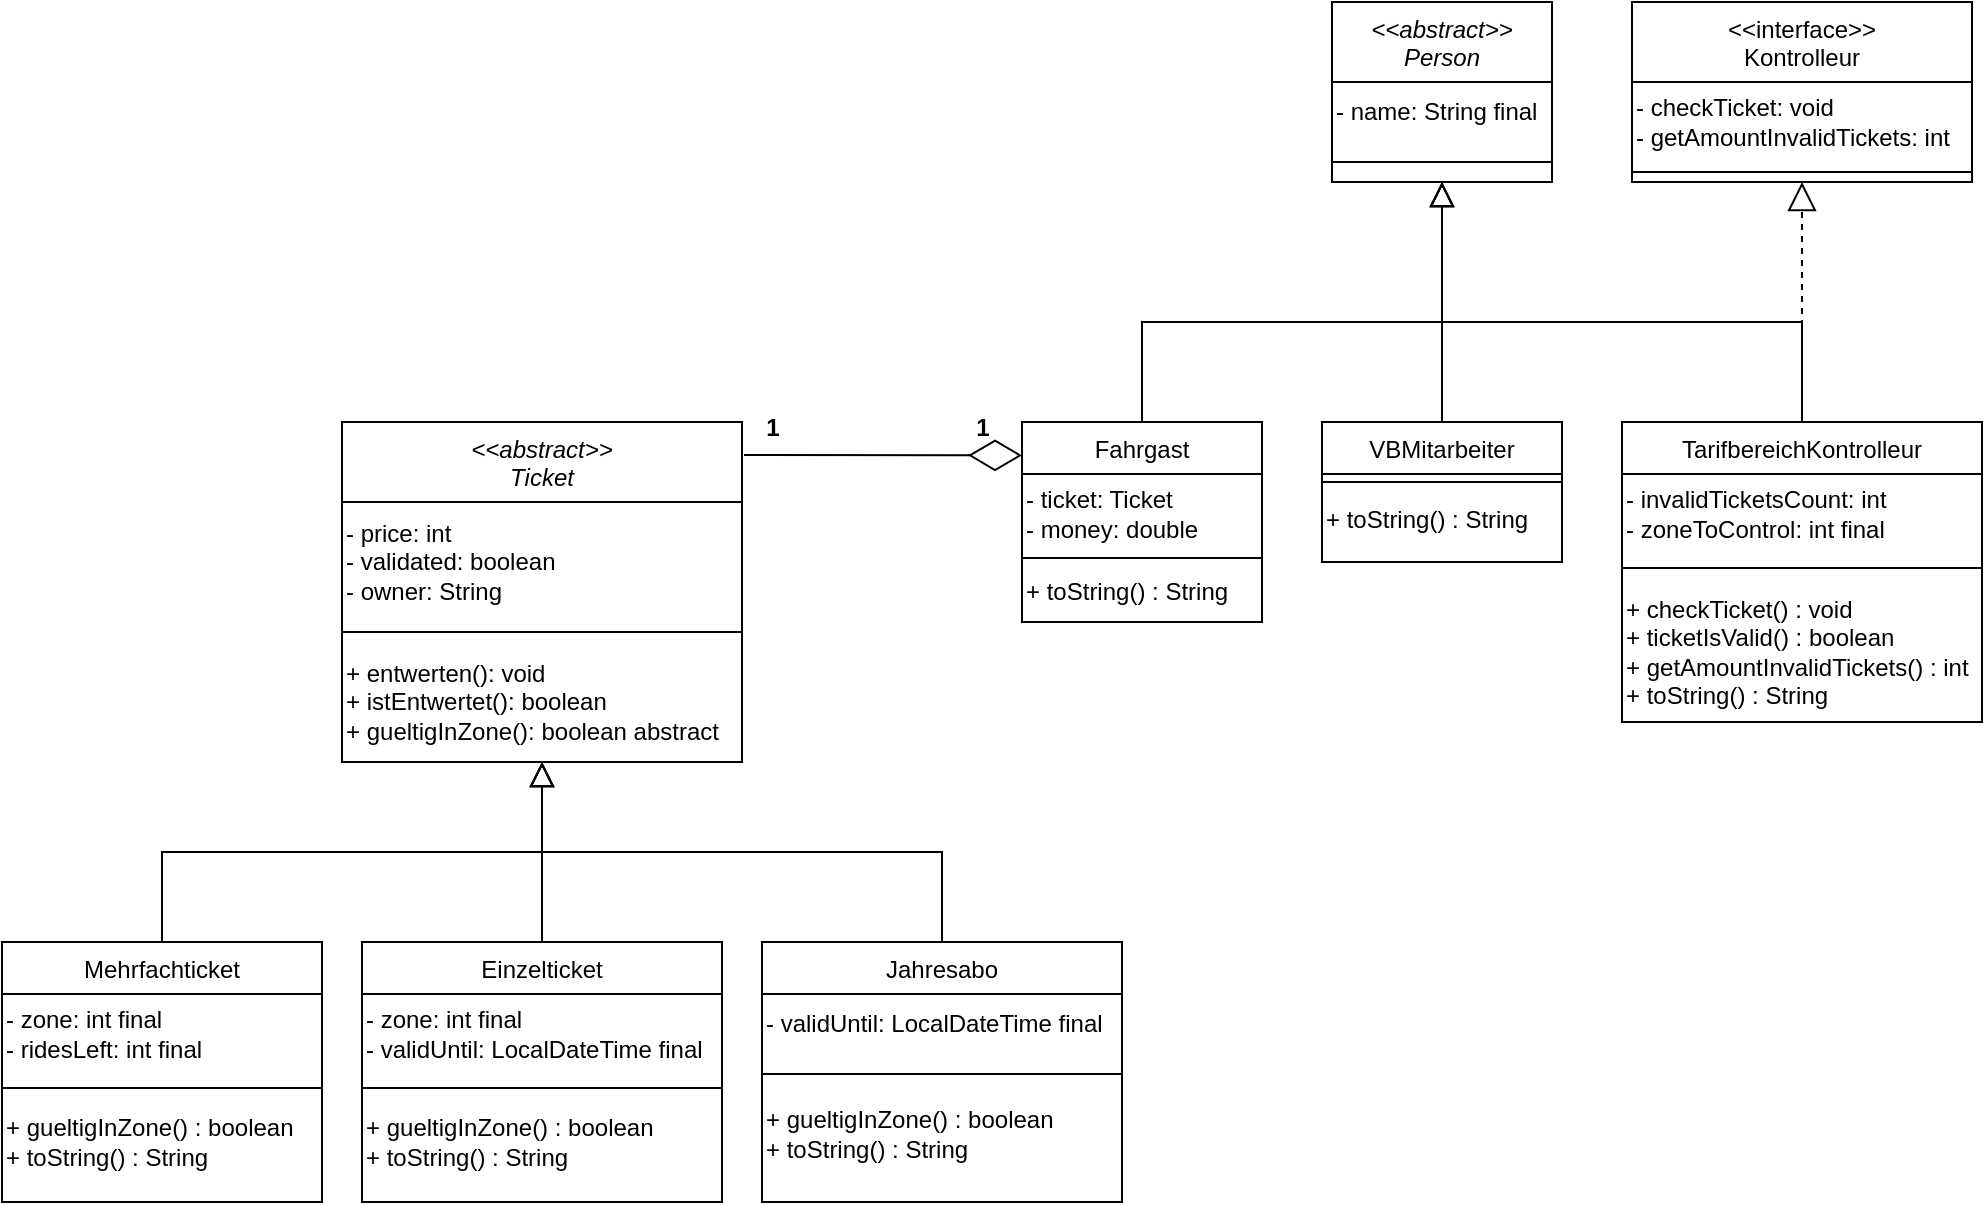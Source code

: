 <mxfile version="26.2.12">
  <diagram id="C5RBs43oDa-KdzZeNtuy" name="Page-1">
    <mxGraphModel dx="2867" dy="1233" grid="1" gridSize="10" guides="1" tooltips="1" connect="1" arrows="1" fold="1" page="1" pageScale="1" pageWidth="827" pageHeight="1169" math="0" shadow="0">
      <root>
        <mxCell id="WIyWlLk6GJQsqaUBKTNV-0" />
        <mxCell id="WIyWlLk6GJQsqaUBKTNV-1" parent="WIyWlLk6GJQsqaUBKTNV-0" />
        <mxCell id="zkfFHV4jXpPFQw0GAbJ--0" value="&lt;&lt;abstract&gt;&gt;&#xa;Person" style="swimlane;fontStyle=2;align=center;verticalAlign=top;childLayout=stackLayout;horizontal=1;startSize=40;horizontalStack=0;resizeParent=1;resizeLast=0;collapsible=1;marginBottom=0;rounded=0;shadow=0;strokeWidth=1;" parent="WIyWlLk6GJQsqaUBKTNV-1" vertex="1">
          <mxGeometry x="485" y="110" width="110" height="90" as="geometry">
            <mxRectangle x="230" y="140" width="160" height="26" as="alternateBounds" />
          </mxGeometry>
        </mxCell>
        <mxCell id="a3G1pYW6j4mNLAMvzwjP-23" value="- name: String final" style="text;html=1;align=left;verticalAlign=middle;resizable=0;points=[];autosize=1;strokeColor=none;fillColor=none;" vertex="1" parent="zkfFHV4jXpPFQw0GAbJ--0">
          <mxGeometry y="40" width="110" height="30" as="geometry" />
        </mxCell>
        <mxCell id="zkfFHV4jXpPFQw0GAbJ--4" value="" style="line;html=1;strokeWidth=1;align=left;verticalAlign=middle;spacingTop=-1;spacingLeft=3;spacingRight=3;rotatable=0;labelPosition=right;points=[];portConstraint=eastwest;" parent="zkfFHV4jXpPFQw0GAbJ--0" vertex="1">
          <mxGeometry y="70" width="110" height="20" as="geometry" />
        </mxCell>
        <mxCell id="zkfFHV4jXpPFQw0GAbJ--6" value="Fahrgast" style="swimlane;fontStyle=0;align=center;verticalAlign=top;childLayout=stackLayout;horizontal=1;startSize=26;horizontalStack=0;resizeParent=1;resizeLast=0;collapsible=1;marginBottom=0;rounded=0;shadow=0;strokeWidth=1;" parent="WIyWlLk6GJQsqaUBKTNV-1" vertex="1">
          <mxGeometry x="330" y="320" width="120" height="100" as="geometry">
            <mxRectangle x="130" y="380" width="160" height="26" as="alternateBounds" />
          </mxGeometry>
        </mxCell>
        <mxCell id="a3G1pYW6j4mNLAMvzwjP-8" value="- ticket: Ticket&lt;div&gt;- money: double&lt;/div&gt;" style="text;html=1;align=left;verticalAlign=middle;resizable=0;points=[];autosize=1;strokeColor=none;fillColor=none;" vertex="1" parent="zkfFHV4jXpPFQw0GAbJ--6">
          <mxGeometry y="26" width="120" height="40" as="geometry" />
        </mxCell>
        <mxCell id="zkfFHV4jXpPFQw0GAbJ--9" value="" style="line;html=1;strokeWidth=1;align=left;verticalAlign=middle;spacingTop=-1;spacingLeft=3;spacingRight=3;rotatable=0;labelPosition=right;points=[];portConstraint=eastwest;" parent="zkfFHV4jXpPFQw0GAbJ--6" vertex="1">
          <mxGeometry y="66" width="120" height="4" as="geometry" />
        </mxCell>
        <mxCell id="a3G1pYW6j4mNLAMvzwjP-10" value="&lt;div&gt;+ toString() : String&lt;/div&gt;" style="text;html=1;align=left;verticalAlign=middle;resizable=0;points=[];autosize=1;strokeColor=none;fillColor=none;" vertex="1" parent="zkfFHV4jXpPFQw0GAbJ--6">
          <mxGeometry y="70" width="120" height="30" as="geometry" />
        </mxCell>
        <mxCell id="zkfFHV4jXpPFQw0GAbJ--12" value="" style="endArrow=block;endSize=10;endFill=0;shadow=0;strokeWidth=1;rounded=0;curved=0;edgeStyle=elbowEdgeStyle;elbow=vertical;exitX=0.5;exitY=0;exitDx=0;exitDy=0;" parent="WIyWlLk6GJQsqaUBKTNV-1" source="zkfFHV4jXpPFQw0GAbJ--6" target="zkfFHV4jXpPFQw0GAbJ--0" edge="1">
          <mxGeometry width="160" relative="1" as="geometry">
            <mxPoint x="330" y="163" as="sourcePoint" />
            <mxPoint x="330" y="163" as="targetPoint" />
            <Array as="points">
              <mxPoint x="440" y="270" />
            </Array>
          </mxGeometry>
        </mxCell>
        <mxCell id="zkfFHV4jXpPFQw0GAbJ--13" value="VBMitarbeiter" style="swimlane;fontStyle=0;align=center;verticalAlign=top;childLayout=stackLayout;horizontal=1;startSize=26;horizontalStack=0;resizeParent=1;resizeLast=0;collapsible=1;marginBottom=0;rounded=0;shadow=0;strokeWidth=1;" parent="WIyWlLk6GJQsqaUBKTNV-1" vertex="1">
          <mxGeometry x="480" y="320" width="120" height="70" as="geometry">
            <mxRectangle x="340" y="380" width="170" height="26" as="alternateBounds" />
          </mxGeometry>
        </mxCell>
        <mxCell id="zkfFHV4jXpPFQw0GAbJ--15" value="" style="line;html=1;strokeWidth=1;align=left;verticalAlign=middle;spacingTop=-1;spacingLeft=3;spacingRight=3;rotatable=0;labelPosition=right;points=[];portConstraint=eastwest;" parent="zkfFHV4jXpPFQw0GAbJ--13" vertex="1">
          <mxGeometry y="26" width="120" height="8" as="geometry" />
        </mxCell>
        <mxCell id="a3G1pYW6j4mNLAMvzwjP-11" value="&lt;div&gt;+ toString() : String&lt;/div&gt;" style="text;html=1;align=left;verticalAlign=middle;resizable=0;points=[];autosize=1;strokeColor=none;fillColor=none;" vertex="1" parent="zkfFHV4jXpPFQw0GAbJ--13">
          <mxGeometry y="34" width="120" height="30" as="geometry" />
        </mxCell>
        <mxCell id="zkfFHV4jXpPFQw0GAbJ--16" value="" style="endArrow=block;endSize=10;endFill=0;shadow=0;strokeWidth=1;rounded=0;curved=0;edgeStyle=elbowEdgeStyle;elbow=vertical;" parent="WIyWlLk6GJQsqaUBKTNV-1" source="zkfFHV4jXpPFQw0GAbJ--13" target="zkfFHV4jXpPFQw0GAbJ--0" edge="1">
          <mxGeometry width="160" relative="1" as="geometry">
            <mxPoint x="340" y="333" as="sourcePoint" />
            <mxPoint x="440" y="231" as="targetPoint" />
          </mxGeometry>
        </mxCell>
        <mxCell id="RZQDia53Cx2uMeX5cY2V-0" value="Jahresabo" style="swimlane;fontStyle=0;align=center;verticalAlign=top;childLayout=stackLayout;horizontal=1;startSize=26;horizontalStack=0;resizeParent=1;resizeLast=0;collapsible=1;marginBottom=0;rounded=0;shadow=0;strokeWidth=1;" parent="WIyWlLk6GJQsqaUBKTNV-1" vertex="1">
          <mxGeometry x="200" y="580" width="180" height="130" as="geometry">
            <mxRectangle x="340" y="380" width="170" height="26" as="alternateBounds" />
          </mxGeometry>
        </mxCell>
        <mxCell id="a3G1pYW6j4mNLAMvzwjP-4" value="&lt;div&gt;- validUntil: LocalDateTime final&lt;/div&gt;" style="text;html=1;align=left;verticalAlign=middle;resizable=0;points=[];autosize=1;strokeColor=none;fillColor=none;" vertex="1" parent="RZQDia53Cx2uMeX5cY2V-0">
          <mxGeometry y="26" width="180" height="30" as="geometry" />
        </mxCell>
        <mxCell id="RZQDia53Cx2uMeX5cY2V-2" value="" style="line;html=1;strokeWidth=1;align=left;verticalAlign=middle;spacingTop=-1;spacingLeft=3;spacingRight=3;rotatable=0;labelPosition=right;points=[];portConstraint=eastwest;" parent="RZQDia53Cx2uMeX5cY2V-0" vertex="1">
          <mxGeometry y="56" width="180" height="20" as="geometry" />
        </mxCell>
        <mxCell id="a3G1pYW6j4mNLAMvzwjP-5" value="+ gueltigInZone() : boolean&lt;div&gt;+ toString() : String&lt;/div&gt;" style="text;html=1;align=left;verticalAlign=middle;resizable=0;points=[];autosize=1;strokeColor=none;fillColor=none;" vertex="1" parent="RZQDia53Cx2uMeX5cY2V-0">
          <mxGeometry y="76" width="180" height="40" as="geometry" />
        </mxCell>
        <mxCell id="RZQDia53Cx2uMeX5cY2V-3" value="" style="endArrow=block;endSize=10;endFill=0;shadow=0;strokeWidth=1;rounded=0;curved=0;edgeStyle=elbowEdgeStyle;elbow=vertical;entryX=0.5;entryY=1;entryDx=0;entryDy=0;exitX=0.5;exitY=0;exitDx=0;exitDy=0;" parent="WIyWlLk6GJQsqaUBKTNV-1" source="RZQDia53Cx2uMeX5cY2V-13" target="zkfFHV4jXpPFQw0GAbJ--0" edge="1">
          <mxGeometry width="160" relative="1" as="geometry">
            <mxPoint x="550" y="330" as="sourcePoint" />
            <mxPoint x="440" y="228" as="targetPoint" />
            <Array as="points">
              <mxPoint x="640" y="270" />
            </Array>
          </mxGeometry>
        </mxCell>
        <mxCell id="RZQDia53Cx2uMeX5cY2V-4" value="&lt;&lt;abstract&gt;&gt;&#xa;Ticket" style="swimlane;fontStyle=2;align=center;verticalAlign=top;childLayout=stackLayout;horizontal=1;startSize=40;horizontalStack=0;resizeParent=1;resizeLast=0;collapsible=1;marginBottom=0;rounded=0;shadow=0;strokeWidth=1;" parent="WIyWlLk6GJQsqaUBKTNV-1" vertex="1">
          <mxGeometry x="-10" y="320" width="200" height="170" as="geometry">
            <mxRectangle x="230" y="140" width="160" height="26" as="alternateBounds" />
          </mxGeometry>
        </mxCell>
        <mxCell id="a3G1pYW6j4mNLAMvzwjP-0" value="- price: int&lt;div&gt;- validated: boolean&lt;/div&gt;&lt;div&gt;- owner: String&lt;/div&gt;" style="text;html=1;align=left;verticalAlign=middle;resizable=0;points=[];autosize=1;strokeColor=none;fillColor=none;" vertex="1" parent="RZQDia53Cx2uMeX5cY2V-4">
          <mxGeometry y="40" width="200" height="60" as="geometry" />
        </mxCell>
        <mxCell id="RZQDia53Cx2uMeX5cY2V-5" value="" style="line;html=1;strokeWidth=1;align=left;verticalAlign=middle;spacingTop=-1;spacingLeft=3;spacingRight=3;rotatable=0;labelPosition=right;points=[];portConstraint=eastwest;" parent="RZQDia53Cx2uMeX5cY2V-4" vertex="1">
          <mxGeometry y="100" width="200" height="10" as="geometry" />
        </mxCell>
        <mxCell id="a3G1pYW6j4mNLAMvzwjP-1" value="+ entwerten(): void&lt;div&gt;+ istEntwertet(): boolean&lt;/div&gt;&lt;div&gt;+ gueltigInZone(): boolean abstract&lt;/div&gt;" style="text;html=1;align=left;verticalAlign=middle;resizable=0;points=[];autosize=1;strokeColor=none;fillColor=none;" vertex="1" parent="RZQDia53Cx2uMeX5cY2V-4">
          <mxGeometry y="110" width="200" height="60" as="geometry" />
        </mxCell>
        <mxCell id="RZQDia53Cx2uMeX5cY2V-6" value="Mehrfachticket" style="swimlane;fontStyle=0;align=center;verticalAlign=top;childLayout=stackLayout;horizontal=1;startSize=26;horizontalStack=0;resizeParent=1;resizeLast=0;collapsible=1;marginBottom=0;rounded=0;shadow=0;strokeWidth=1;" parent="WIyWlLk6GJQsqaUBKTNV-1" vertex="1">
          <mxGeometry x="-180" y="580" width="160" height="130" as="geometry">
            <mxRectangle x="130" y="380" width="160" height="26" as="alternateBounds" />
          </mxGeometry>
        </mxCell>
        <mxCell id="a3G1pYW6j4mNLAMvzwjP-2" value="- zone: int final&lt;div&gt;- ridesLeft: int final&lt;/div&gt;" style="text;html=1;align=left;verticalAlign=middle;resizable=0;points=[];autosize=1;strokeColor=none;fillColor=none;" vertex="1" parent="RZQDia53Cx2uMeX5cY2V-6">
          <mxGeometry y="26" width="160" height="40" as="geometry" />
        </mxCell>
        <mxCell id="RZQDia53Cx2uMeX5cY2V-7" value="" style="line;html=1;strokeWidth=1;align=left;verticalAlign=middle;spacingTop=-1;spacingLeft=3;spacingRight=3;rotatable=0;labelPosition=right;points=[];portConstraint=eastwest;" parent="RZQDia53Cx2uMeX5cY2V-6" vertex="1">
          <mxGeometry y="66" width="160" height="14" as="geometry" />
        </mxCell>
        <mxCell id="a3G1pYW6j4mNLAMvzwjP-6" value="+ gueltigInZone() : boolean&lt;div&gt;+ toString() : String&lt;/div&gt;" style="text;html=1;align=left;verticalAlign=middle;resizable=0;points=[];autosize=1;strokeColor=none;fillColor=none;" vertex="1" parent="RZQDia53Cx2uMeX5cY2V-6">
          <mxGeometry y="80" width="160" height="40" as="geometry" />
        </mxCell>
        <mxCell id="RZQDia53Cx2uMeX5cY2V-8" value="" style="endArrow=block;endSize=10;endFill=0;shadow=0;strokeWidth=1;rounded=0;curved=0;edgeStyle=elbowEdgeStyle;elbow=vertical;" parent="WIyWlLk6GJQsqaUBKTNV-1" source="RZQDia53Cx2uMeX5cY2V-6" target="RZQDia53Cx2uMeX5cY2V-4" edge="1">
          <mxGeometry width="160" relative="1" as="geometry">
            <mxPoint x="-170" y="435" as="sourcePoint" />
            <mxPoint x="-170" y="435" as="targetPoint" />
          </mxGeometry>
        </mxCell>
        <mxCell id="RZQDia53Cx2uMeX5cY2V-9" value="Einzelticket" style="swimlane;fontStyle=0;align=center;verticalAlign=top;childLayout=stackLayout;horizontal=1;startSize=26;horizontalStack=0;resizeParent=1;resizeLast=0;collapsible=1;marginBottom=0;rounded=0;shadow=0;strokeWidth=1;" parent="WIyWlLk6GJQsqaUBKTNV-1" vertex="1">
          <mxGeometry y="580" width="180" height="130" as="geometry">
            <mxRectangle x="340" y="380" width="170" height="26" as="alternateBounds" />
          </mxGeometry>
        </mxCell>
        <mxCell id="a3G1pYW6j4mNLAMvzwjP-3" value="- zone: int final&lt;div&gt;- validUntil: LocalDateTime final&lt;/div&gt;" style="text;html=1;align=left;verticalAlign=middle;resizable=0;points=[];autosize=1;strokeColor=none;fillColor=none;" vertex="1" parent="RZQDia53Cx2uMeX5cY2V-9">
          <mxGeometry y="26" width="180" height="40" as="geometry" />
        </mxCell>
        <mxCell id="RZQDia53Cx2uMeX5cY2V-10" value="" style="line;html=1;strokeWidth=1;align=left;verticalAlign=middle;spacingTop=-1;spacingLeft=3;spacingRight=3;rotatable=0;labelPosition=right;points=[];portConstraint=eastwest;" parent="RZQDia53Cx2uMeX5cY2V-9" vertex="1">
          <mxGeometry y="66" width="180" height="14" as="geometry" />
        </mxCell>
        <mxCell id="a3G1pYW6j4mNLAMvzwjP-7" value="+ gueltigInZone() : boolean&lt;div&gt;+ toString() : String&lt;/div&gt;" style="text;html=1;align=left;verticalAlign=middle;resizable=0;points=[];autosize=1;strokeColor=none;fillColor=none;" vertex="1" parent="RZQDia53Cx2uMeX5cY2V-9">
          <mxGeometry y="80" width="180" height="40" as="geometry" />
        </mxCell>
        <mxCell id="RZQDia53Cx2uMeX5cY2V-11" value="" style="endArrow=block;endSize=10;endFill=0;shadow=0;strokeWidth=1;rounded=0;curved=0;edgeStyle=elbowEdgeStyle;elbow=vertical;exitX=0.5;exitY=0;exitDx=0;exitDy=0;" parent="WIyWlLk6GJQsqaUBKTNV-1" target="RZQDia53Cx2uMeX5cY2V-4" edge="1" source="RZQDia53Cx2uMeX5cY2V-9">
          <mxGeometry width="160" relative="1" as="geometry">
            <mxPoint x="40" y="592" as="sourcePoint" />
            <mxPoint x="-60" y="503" as="targetPoint" />
          </mxGeometry>
        </mxCell>
        <mxCell id="RZQDia53Cx2uMeX5cY2V-12" value="" style="endArrow=block;endSize=10;endFill=0;shadow=0;strokeWidth=1;rounded=0;curved=0;edgeStyle=elbowEdgeStyle;elbow=vertical;entryX=0.5;entryY=1;entryDx=0;entryDy=0;exitX=0.5;exitY=0;exitDx=0;exitDy=0;" parent="WIyWlLk6GJQsqaUBKTNV-1" source="RZQDia53Cx2uMeX5cY2V-0" target="RZQDia53Cx2uMeX5cY2V-4" edge="1">
          <mxGeometry width="160" relative="1" as="geometry">
            <mxPoint x="250" y="592" as="sourcePoint" />
            <mxPoint x="-60" y="500" as="targetPoint" />
          </mxGeometry>
        </mxCell>
        <mxCell id="RZQDia53Cx2uMeX5cY2V-13" value="TarifbereichKontrolleur" style="swimlane;fontStyle=0;align=center;verticalAlign=top;childLayout=stackLayout;horizontal=1;startSize=26;horizontalStack=0;resizeParent=1;resizeLast=0;collapsible=1;marginBottom=0;rounded=0;shadow=0;strokeWidth=1;" parent="WIyWlLk6GJQsqaUBKTNV-1" vertex="1">
          <mxGeometry x="630" y="320" width="180" height="150" as="geometry">
            <mxRectangle x="340" y="380" width="170" height="26" as="alternateBounds" />
          </mxGeometry>
        </mxCell>
        <mxCell id="a3G1pYW6j4mNLAMvzwjP-13" value="- invalidTicketsCount: int&lt;div&gt;- zoneToControl: int final&lt;/div&gt;" style="text;html=1;align=left;verticalAlign=middle;resizable=0;points=[];autosize=1;strokeColor=none;fillColor=none;" vertex="1" parent="RZQDia53Cx2uMeX5cY2V-13">
          <mxGeometry y="26" width="180" height="40" as="geometry" />
        </mxCell>
        <mxCell id="RZQDia53Cx2uMeX5cY2V-14" value="" style="line;html=1;strokeWidth=1;align=left;verticalAlign=middle;spacingTop=-1;spacingLeft=3;spacingRight=3;rotatable=0;labelPosition=right;points=[];portConstraint=eastwest;" parent="RZQDia53Cx2uMeX5cY2V-13" vertex="1">
          <mxGeometry y="66" width="180" height="14" as="geometry" />
        </mxCell>
        <mxCell id="a3G1pYW6j4mNLAMvzwjP-12" value="&lt;div&gt;+&amp;nbsp;checkTicket() : void&lt;/div&gt;&lt;div&gt;+ ticketIsValid() : boolean&lt;/div&gt;&lt;div&gt;+&amp;nbsp;getAmountInvalidTickets() : int&lt;/div&gt;&lt;div&gt;+ toString() : String&lt;/div&gt;" style="text;html=1;align=left;verticalAlign=middle;resizable=0;points=[];autosize=1;strokeColor=none;fillColor=none;" vertex="1" parent="RZQDia53Cx2uMeX5cY2V-13">
          <mxGeometry y="80" width="180" height="70" as="geometry" />
        </mxCell>
        <mxCell id="a3G1pYW6j4mNLAMvzwjP-14" value="&lt;&lt;interface&gt;&gt;&#xa;Kontrolleur" style="swimlane;fontStyle=0;align=center;verticalAlign=top;childLayout=stackLayout;horizontal=1;startSize=40;horizontalStack=0;resizeParent=1;resizeLast=0;collapsible=1;marginBottom=0;rounded=0;shadow=0;strokeWidth=1;" vertex="1" parent="WIyWlLk6GJQsqaUBKTNV-1">
          <mxGeometry x="635" y="110" width="170" height="90" as="geometry">
            <mxRectangle x="340" y="380" width="170" height="26" as="alternateBounds" />
          </mxGeometry>
        </mxCell>
        <mxCell id="a3G1pYW6j4mNLAMvzwjP-15" value="- checkTicket: void&lt;div&gt;- getAmountInvalidTickets: int&lt;/div&gt;" style="text;html=1;align=left;verticalAlign=middle;resizable=0;points=[];autosize=1;strokeColor=none;fillColor=none;" vertex="1" parent="a3G1pYW6j4mNLAMvzwjP-14">
          <mxGeometry y="40" width="170" height="40" as="geometry" />
        </mxCell>
        <mxCell id="a3G1pYW6j4mNLAMvzwjP-16" value="" style="line;html=1;strokeWidth=1;align=left;verticalAlign=middle;spacingTop=-1;spacingLeft=3;spacingRight=3;rotatable=0;labelPosition=right;points=[];portConstraint=eastwest;" vertex="1" parent="a3G1pYW6j4mNLAMvzwjP-14">
          <mxGeometry y="80" width="170" height="10" as="geometry" />
        </mxCell>
        <mxCell id="a3G1pYW6j4mNLAMvzwjP-19" value="" style="endArrow=block;dashed=1;endFill=0;endSize=12;html=1;rounded=0;entryX=0.5;entryY=1;entryDx=0;entryDy=0;exitX=0.5;exitY=0;exitDx=0;exitDy=0;" edge="1" parent="WIyWlLk6GJQsqaUBKTNV-1" source="RZQDia53Cx2uMeX5cY2V-13" target="a3G1pYW6j4mNLAMvzwjP-14">
          <mxGeometry width="160" relative="1" as="geometry">
            <mxPoint x="480" y="430" as="sourcePoint" />
            <mxPoint x="640" y="430" as="targetPoint" />
          </mxGeometry>
        </mxCell>
        <mxCell id="a3G1pYW6j4mNLAMvzwjP-20" value="" style="endArrow=diamondThin;endFill=0;endSize=24;html=1;rounded=0;entryX=0;entryY=0.167;entryDx=0;entryDy=0;entryPerimeter=0;exitX=0.033;exitY=1.02;exitDx=0;exitDy=0;exitPerimeter=0;" edge="1" parent="WIyWlLk6GJQsqaUBKTNV-1" source="a3G1pYW6j4mNLAMvzwjP-21" target="zkfFHV4jXpPFQw0GAbJ--6">
          <mxGeometry width="160" relative="1" as="geometry">
            <mxPoint x="50" y="340" as="sourcePoint" />
            <mxPoint x="210" y="360" as="targetPoint" />
          </mxGeometry>
        </mxCell>
        <mxCell id="a3G1pYW6j4mNLAMvzwjP-21" value="1" style="text;align=center;fontStyle=1;verticalAlign=middle;spacingLeft=3;spacingRight=3;strokeColor=none;rotatable=0;points=[[0,0.5],[1,0.5]];portConstraint=eastwest;html=1;" vertex="1" parent="WIyWlLk6GJQsqaUBKTNV-1">
          <mxGeometry x="190" y="310" width="30" height="26" as="geometry" />
        </mxCell>
        <mxCell id="a3G1pYW6j4mNLAMvzwjP-22" value="1" style="text;align=center;fontStyle=1;verticalAlign=middle;spacingLeft=3;spacingRight=3;strokeColor=none;rotatable=0;points=[[0,0.5],[1,0.5]];portConstraint=eastwest;html=1;" vertex="1" parent="WIyWlLk6GJQsqaUBKTNV-1">
          <mxGeometry x="300" y="310" width="20" height="26" as="geometry" />
        </mxCell>
      </root>
    </mxGraphModel>
  </diagram>
</mxfile>

